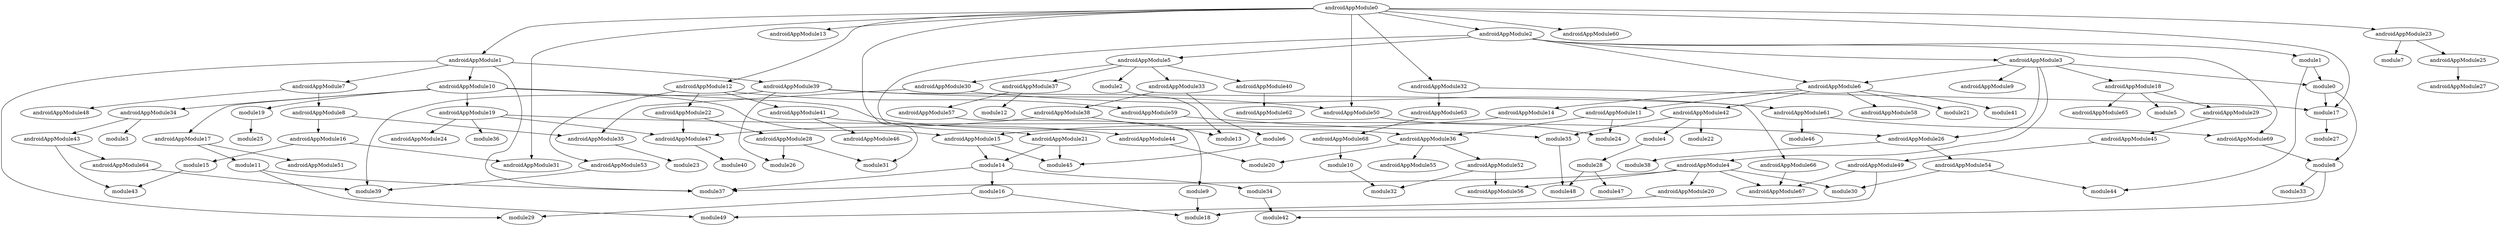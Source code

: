 digraph GeneratedASProject {
  androidAppModule0 -> androidAppModule1, androidAppModule12, androidAppModule13, androidAppModule2, androidAppModule23, androidAppModule31, androidAppModule32, androidAppModule50, androidAppModule60, module17, module31;
  androidAppModule1 -> androidAppModule10, androidAppModule39, androidAppModule7, module29, module37;
  androidAppModule2 -> androidAppModule21, androidAppModule3, androidAppModule5, androidAppModule6, androidAppModule69, module1;
  androidAppModule3 -> androidAppModule18, androidAppModule26, androidAppModule4, androidAppModule6, androidAppModule9, module0;
  androidAppModule4 -> androidAppModule20, androidAppModule56, androidAppModule67, module30, module37;
  androidAppModule5 -> androidAppModule30, androidAppModule33, androidAppModule37, androidAppModule40, module2;
  androidAppModule6 -> androidAppModule11, androidAppModule14, androidAppModule42, androidAppModule58, module21, module41;
  androidAppModule7 -> androidAppModule48, androidAppModule8;
  androidAppModule8 -> androidAppModule16, androidAppModule35;
  androidAppModule9;
  androidAppModule10 -> androidAppModule15, androidAppModule17, androidAppModule19, androidAppModule34, androidAppModule36, module19;
  androidAppModule11 -> androidAppModule36, module24;
  androidAppModule12 -> androidAppModule22, androidAppModule41, androidAppModule53, androidAppModule59;
  androidAppModule13;
  androidAppModule14 -> androidAppModule15;
  androidAppModule15 -> module14, module45;
  androidAppModule16 -> androidAppModule31, module15;
  androidAppModule17 -> androidAppModule51, module11;
  androidAppModule18 -> androidAppModule29, androidAppModule65, module5;
  androidAppModule19 -> androidAppModule24, androidAppModule26, androidAppModule47, module36;
  androidAppModule20 -> module49;
  androidAppModule21 -> module14, module45;
  androidAppModule22 -> androidAppModule28, androidAppModule47;
  androidAppModule23 -> androidAppModule25, module7;
  androidAppModule24;
  androidAppModule25 -> androidAppModule27;
  androidAppModule26 -> androidAppModule54, module38;
  androidAppModule27;
  androidAppModule28 -> module26, module31;
  androidAppModule29 -> androidAppModule45;
  androidAppModule30 -> androidAppModule35, androidAppModule61;
  androidAppModule31;
  androidAppModule32 -> androidAppModule63, module17;
  androidAppModule33 -> androidAppModule38, module6;
  androidAppModule34 -> androidAppModule43, module3;
  androidAppModule35 -> module23;
  androidAppModule36 -> androidAppModule52, androidAppModule55, module20;
  androidAppModule37 -> androidAppModule57, module12;
  androidAppModule38 -> androidAppModule47, module13;
  androidAppModule39 -> androidAppModule50, androidAppModule66, module26, module39;
  androidAppModule40 -> androidAppModule62;
  androidAppModule41 -> androidAppModule44, androidAppModule46;
  androidAppModule42 -> module22, module35, module4;
  androidAppModule43 -> androidAppModule64, module43;
  androidAppModule44 -> module20;
  androidAppModule45 -> androidAppModule49;
  androidAppModule46;
  androidAppModule47 -> module40;
  androidAppModule48;
  androidAppModule49 -> androidAppModule67, module18;
  androidAppModule50 -> module24;
  androidAppModule51;
  androidAppModule52 -> androidAppModule56, module32;
  androidAppModule53 -> module39;
  androidAppModule54 -> module30, module44;
  androidAppModule55;
  androidAppModule56;
  androidAppModule57 -> module9;
  androidAppModule58;
  androidAppModule59 -> module35;
  androidAppModule60;
  androidAppModule61 -> androidAppModule69, module46;
  androidAppModule62;
  androidAppModule63 -> androidAppModule68;
  androidAppModule64 -> module39;
  androidAppModule65;
  androidAppModule66 -> androidAppModule67;
  androidAppModule67;
  androidAppModule68 -> module10;
  androidAppModule69 -> module8;
  module0 -> module17, module8;
  module1 -> module0, module44;
  module2 -> module13;
  module3;
  module4 -> module28;
  module5;
  module6 -> module45;
  module7;
  module8 -> module33, module42;
  module9 -> module18;
  module10 -> module32;
  module11 -> module37, module49;
  module12;
  module13;
  module14 -> module16, module34, module37;
  module15 -> module43;
  module16 -> module18, module29;
  module17 -> module27;
  module18;
  module19 -> module25;
  module20;
  module21;
  module22;
  module23;
  module24;
  module25;
  module26;
  module27;
  module28 -> module47, module48;
  module29;
  module30;
  module31;
  module32;
  module33;
  module34 -> module42;
  module35 -> module48;
  module36;
  module37;
  module38;
  module39;
  module40;
  module41;
  module42;
  module43;
  module44;
  module45;
  module46;
  module47;
  module48;
  module49;
}